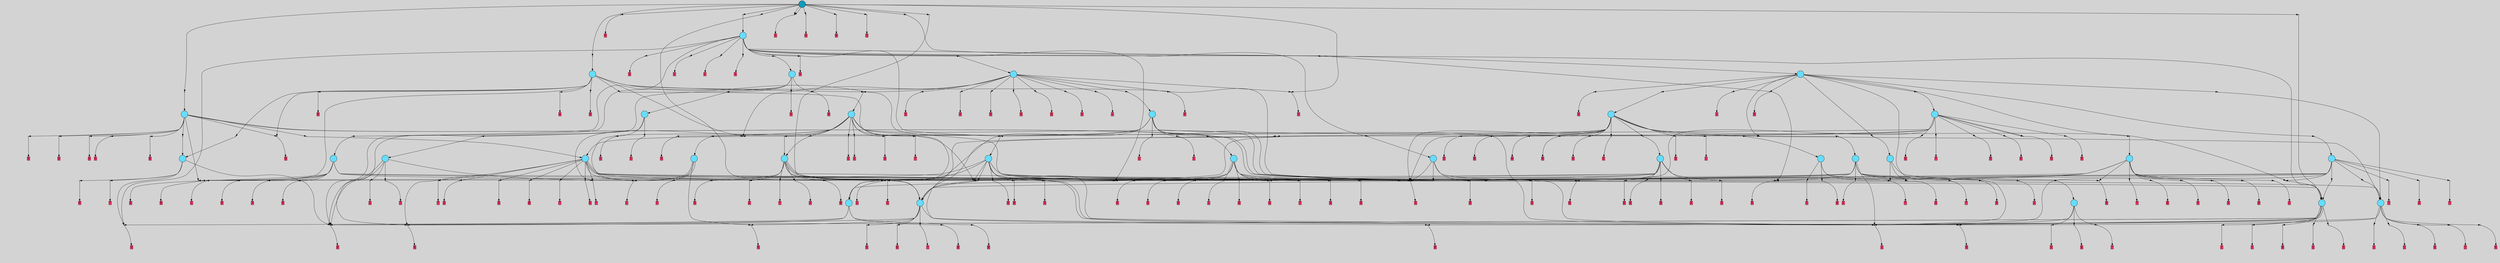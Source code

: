 // File exported with GEGELATI v1.3.1
// On the 2024-07-06 20:14:45
// With the MARL::MarlTPGGraphDotExporter
digraph{
	graph[pad = "0.212, 0.055" bgcolor = lightgray]
	node[shape=circle style = filled label = ""]
		T11 [fillcolor="#66ddff"]
		T151 [fillcolor="#66ddff"]
		T183 [fillcolor="#66ddff"]
		T186 [fillcolor="#66ddff"]
		T210 [fillcolor="#66ddff"]
		T337 [fillcolor="#66ddff"]
		T387 [fillcolor="#66ddff"]
		T389 [fillcolor="#66ddff"]
		T404 [fillcolor="#66ddff"]
		T437 [fillcolor="#66ddff"]
		T648 [fillcolor="#66ddff"]
		T713 [fillcolor="#66ddff"]
		T891 [fillcolor="#66ddff"]
		T976 [fillcolor="#66ddff"]
		T1010 [fillcolor="#66ddff"]
		T1155 [fillcolor="#66ddff"]
		T1251 [fillcolor="#66ddff"]
		T1294 [fillcolor="#66ddff"]
		T1297 [fillcolor="#66ddff"]
		T1399 [fillcolor="#66ddff"]
		T1633 [fillcolor="#66ddff"]
		T1745 [fillcolor="#66ddff"]
		T1897 [fillcolor="#66ddff"]
		T2087 [fillcolor="#66ddff"]
		T2362 [fillcolor="#66ddff"]
		T2612 [fillcolor="#66ddff"]
		T3089 [fillcolor="#66ddff"]
		T3258 [fillcolor="#66ddff"]
		T3512 [fillcolor="#66ddff"]
		T3678 [fillcolor="#66ddff"]
		T3783 [fillcolor="#66ddff"]
		T5012 [fillcolor="#1199bb"]
		P47680 [fillcolor="#cccccc" shape=point] //
		I47680 [shape=box style=invis label="1|4&3|4#1|1&#92;n4|1&2|1#0|7&#92;n"]
		P47680 -> I47680[style=invis]
		A32365 [fillcolor="#ff3366" shape=box margin=0.03 width=0 height=0 label="8"]
		T11 -> P47680 -> A32365
		P47681 [fillcolor="#cccccc" shape=point] //
		I47681 [shape=box style=invis label="1|7&1|1#4|2&#92;n8|3&3|1#4|3&#92;n1|3&0|1#1|7&#92;n5|0&1|2#3|2&#92;n5|3&2|6#1|0&#92;n2|3&4|4#0|2&#92;n3|2&0|4#1|3&#92;n4|0&1|7#1|0&#92;n1|0&3|2#3|0&#92;n0|7&2|3#3|0&#92;n"]
		P47681 -> I47681[style=invis]
		A32366 [fillcolor="#ff3366" shape=box margin=0.03 width=0 height=0 label="0"]
		T11 -> P47681 -> A32366
		P47682 [fillcolor="#cccccc" shape=point] //
		I47682 [shape=box style=invis label="4|0&1|2#1|1&#92;n8|6&1|5#1|0&#92;n"]
		P47682 -> I47682[style=invis]
		A32367 [fillcolor="#ff3366" shape=box margin=0.03 width=0 height=0 label="6"]
		T11 -> P47682 -> A32367
		P47683 [fillcolor="#cccccc" shape=point] //
		I47683 [shape=box style=invis label="5|2&3|6#4|4&#92;n1|4&3|4#1|1&#92;n5|1&2|1#0|7&#92;n"]
		P47683 -> I47683[style=invis]
		A32368 [fillcolor="#ff3366" shape=box margin=0.03 width=0 height=0 label="8"]
		T11 -> P47683 -> A32368
		P47684 [fillcolor="#cccccc" shape=point] //
		I47684 [shape=box style=invis label="3|6&2|2#1|7&#92;n7|0&4|3#2|2&#92;n3|3&0|0#1|2&#92;n4|0&1|0#2|3&#92;n2|3&0|4#3|1&#92;n0|3&3|3#0|7&#92;n8|2&0|2#2|3&#92;n8|7&2|0#3|3&#92;n"]
		P47684 -> I47684[style=invis]
		A32369 [fillcolor="#ff3366" shape=box margin=0.03 width=0 height=0 label="7"]
		T151 -> P47684 -> A32369
		P47685 [fillcolor="#cccccc" shape=point] //
		I47685 [shape=box style=invis label="5|3&0|3#2|7&#92;n"]
		P47685 -> I47685[style=invis]
		A32370 [fillcolor="#ff3366" shape=box margin=0.03 width=0 height=0 label="1"]
		T151 -> P47685 -> A32370
		P47686 [fillcolor="#cccccc" shape=point] //
		I47686 [shape=box style=invis label="4|5&1|0#2|5&#92;n"]
		P47686 -> I47686[style=invis]
		A32371 [fillcolor="#ff3366" shape=box margin=0.03 width=0 height=0 label="3"]
		T151 -> P47686 -> A32371
		P47687 [fillcolor="#cccccc" shape=point] //
		I47687 [shape=box style=invis label="5|3&2|3#2|7&#92;n"]
		P47687 -> I47687[style=invis]
		A32372 [fillcolor="#ff3366" shape=box margin=0.03 width=0 height=0 label="1"]
		T183 -> P47687 -> A32372
		P47688 [fillcolor="#cccccc" shape=point] //
		I47688 [shape=box style=invis label="1|0&4|4#3|7&#92;n0|5&4|5#1|4&#92;n4|0&0|7#1|4&#92;n2|0&0|3#0|6&#92;n3|1&1|7#3|7&#92;n3|0&0|0#2|0&#92;n1|7&1|6#4|5&#92;n3|6&4|1#0|4&#92;n7|1&2|0#3|4&#92;n"]
		P47688 -> I47688[style=invis]
		A32373 [fillcolor="#ff3366" shape=box margin=0.03 width=0 height=0 label="2"]
		T183 -> P47688 -> A32373
		P47689 [fillcolor="#cccccc" shape=point] //
		I47689 [shape=box style=invis label="1|7&2|3#1|4&#92;n0|2&4|4#4|0&#92;n0|2&0|1#3|6&#92;n3|3&2|1#4|7&#92;n0|6&1|0#4|4&#92;n4|0&1|3#2|3&#92;n4|1&0|3#0|7&#92;n1|5&1|7#4|6&#92;n6|4&2|2#4|1&#92;n"]
		P47689 -> I47689[style=invis]
		A32374 [fillcolor="#ff3366" shape=box margin=0.03 width=0 height=0 label="0"]
		T183 -> P47689 -> A32374
		P47690 [fillcolor="#cccccc" shape=point] //
		I47690 [shape=box style=invis label="2|7&2|0#0|3&#92;n6|3&3|7#3|5&#92;n5|7&0|7#2|2&#92;n7|2&4|6#1|3&#92;n1|0&1|2#4|3&#92;n5|2&2|0#2|1&#92;n"]
		P47690 -> I47690[style=invis]
		A32375 [fillcolor="#ff3366" shape=box margin=0.03 width=0 height=0 label="7"]
		T183 -> P47690 -> A32375
		T183 -> P47689
		P47691 [fillcolor="#cccccc" shape=point] //
		I47691 [shape=box style=invis label="3|2&1|3#1|0&#92;n3|0&1|7#1|5&#92;n6|0&3|0#3|6&#92;n8|3&1|2#2|6&#92;n0|6&0|1#1|4&#92;n0|3&0|6#3|3&#92;n2|1&2|3#1|3&#92;n"]
		P47691 -> I47691[style=invis]
		A32376 [fillcolor="#ff3366" shape=box margin=0.03 width=0 height=0 label="6"]
		T186 -> P47691 -> A32376
		T186 -> P47689
		T186 -> P47681
		P47692 [fillcolor="#cccccc" shape=point] //
		I47692 [shape=box style=invis label="2|7&2|0#0|3&#92;n5|7&0|7#2|2&#92;n8|5&1|6#4|0&#92;n6|3&3|7#3|5&#92;n1|0&1|2#4|3&#92;n5|6&2|0#2|1&#92;n"]
		P47692 -> I47692[style=invis]
		A32377 [fillcolor="#ff3366" shape=box margin=0.03 width=0 height=0 label="7"]
		T186 -> P47692 -> A32377
		P47693 [fillcolor="#cccccc" shape=point] //
		I47693 [shape=box style=invis label="0|3&3|0#0|2&#92;n6|4&0|7#4|1&#92;n0|6&2|1#3|3&#92;n0|3&0|1#2|1&#92;n5|2&4|4#2|3&#92;n5|0&1|2#2|7&#92;n0|3&2|3#2|7&#92;n"]
		P47693 -> I47693[style=invis]
		A32378 [fillcolor="#ff3366" shape=box margin=0.03 width=0 height=0 label="1"]
		T210 -> P47693 -> A32378
		T210 -> P47687
		T210 -> P47687
		P47694 [fillcolor="#cccccc" shape=point] //
		I47694 [shape=box style=invis label="3|2&1|3#1|0&#92;n3|0&1|7#1|5&#92;n8|3&1|2#2|6&#92;n2|1&2|3#1|3&#92;n0|3&0|6#3|3&#92;n0|6&3|1#1|4&#92;n"]
		P47694 -> I47694[style=invis]
		A32379 [fillcolor="#ff3366" shape=box margin=0.03 width=0 height=0 label="6"]
		T210 -> P47694 -> A32379
		P47695 [fillcolor="#cccccc" shape=point] //
		I47695 [shape=box style=invis label="3|4&1|3#1|0&#92;n0|6&3|1#1|4&#92;n8|3&1|2#2|6&#92;n2|1&2|3#1|3&#92;n0|3&0|6#3|3&#92;n3|0&1|7#1|5&#92;n"]
		P47695 -> I47695[style=invis]
		T337 -> P47695 -> T183
		P47696 [fillcolor="#cccccc" shape=point] //
		I47696 [shape=box style=invis label="5|3&2|3#3|7&#92;n"]
		P47696 -> I47696[style=invis]
		A32380 [fillcolor="#ff3366" shape=box margin=0.03 width=0 height=0 label="1"]
		T337 -> P47696 -> A32380
		P47697 [fillcolor="#cccccc" shape=point] //
		I47697 [shape=box style=invis label="6|6&0|3#2|2&#92;n5|3&2|3#2|7&#92;n"]
		P47697 -> I47697[style=invis]
		A32381 [fillcolor="#ff3366" shape=box margin=0.03 width=0 height=0 label="1"]
		T337 -> P47697 -> A32381
		P47698 [fillcolor="#cccccc" shape=point] //
		I47698 [shape=box style=invis label="2|0&3|3#3|4&#92;n4|1&2|1#0|7&#92;n1|4&3|4#1|1&#92;n"]
		P47698 -> I47698[style=invis]
		A32382 [fillcolor="#ff3366" shape=box margin=0.03 width=0 height=0 label="8"]
		T387 -> P47698 -> A32382
		P47699 [fillcolor="#cccccc" shape=point] //
		I47699 [shape=box style=invis label="0|3&3|3#0|7&#92;n7|0&4|3#2|2&#92;n3|3&0|4#1|2&#92;n3|6&2|2#1|7&#92;n4|0&1|0#2|3&#92;n8|2&0|2#1|3&#92;n8|7&2|0#3|3&#92;n"]
		P47699 -> I47699[style=invis]
		A32383 [fillcolor="#ff3366" shape=box margin=0.03 width=0 height=0 label="7"]
		T387 -> P47699 -> A32383
		P47700 [fillcolor="#cccccc" shape=point] //
		I47700 [shape=box style=invis label="5|2&4|4#2|3&#92;n6|4&0|7#4|1&#92;n0|3&0|1#2|1&#92;n5|7&1|1#4|0&#92;n5|7&1|2#4|7&#92;n8|0&0|3#1|5&#92;n8|7&4|7#0|2&#92;n0|2&3|0#0|2&#92;n0|3&2|3#2|7&#92;n"]
		P47700 -> I47700[style=invis]
		A32384 [fillcolor="#ff3366" shape=box margin=0.03 width=0 height=0 label="1"]
		T387 -> P47700 -> A32384
		P47701 [fillcolor="#cccccc" shape=point] //
		I47701 [shape=box style=invis label="1|0&2|4#3|7&#92;n0|5&4|5#1|4&#92;n4|0&0|7#1|4&#92;n2|0&0|3#0|6&#92;n1|7&1|6#4|5&#92;n3|0&0|0#2|0&#92;n3|1&1|7#3|7&#92;n3|6&4|1#0|4&#92;n"]
		P47701 -> I47701[style=invis]
		A32385 [fillcolor="#ff3366" shape=box margin=0.03 width=0 height=0 label="3"]
		T387 -> P47701 -> A32385
		P47702 [fillcolor="#cccccc" shape=point] //
		I47702 [shape=box style=invis label="1|0&4|5#1|7&#92;n4|5&1|3#2|6&#92;n"]
		P47702 -> I47702[style=invis]
		A32386 [fillcolor="#ff3366" shape=box margin=0.03 width=0 height=0 label="1"]
		T389 -> P47702 -> A32386
		P47703 [fillcolor="#cccccc" shape=point] //
		I47703 [shape=box style=invis label="1|0&4|4#3|7&#92;n2|0&0|3#0|6&#92;n4|0&0|7#1|4&#92;n0|5&4|5#1|4&#92;n3|1&1|7#3|7&#92;n3|0&0|0#2|0&#92;n1|7&1|6#4|5&#92;n2|0&2|3#1|4&#92;n3|2&4|1#0|4&#92;n7|1&2|0#3|4&#92;n"]
		P47703 -> I47703[style=invis]
		A32387 [fillcolor="#ff3366" shape=box margin=0.03 width=0 height=0 label="1"]
		T389 -> P47703 -> A32387
		T389 -> P47689
		T389 -> P47689
		P47704 [fillcolor="#cccccc" shape=point] //
		I47704 [shape=box style=invis label="1|4&3|1#1|1&#92;n1|2&3|5#1|3&#92;n"]
		P47704 -> I47704[style=invis]
		A32388 [fillcolor="#ff3366" shape=box margin=0.03 width=0 height=0 label="8"]
		T389 -> P47704 -> A32388
		P47705 [fillcolor="#cccccc" shape=point] //
		I47705 [shape=box style=invis label="4|3&2|6#0|3&#92;n0|0&3|1#0|0&#92;n"]
		P47705 -> I47705[style=invis]
		A32389 [fillcolor="#ff3366" shape=box margin=0.03 width=0 height=0 label="6"]
		T389 -> P47705 -> A32389
		T389 -> P47700
		P47706 [fillcolor="#cccccc" shape=point] //
		I47706 [shape=box style=invis label="3|1&1|5#1|6&#92;n5|6&1|2#1|1&#92;n3|7&3|6#4|2&#92;n5|2&2|6#0|5&#92;n6|2&3|4#0|5&#92;n"]
		P47706 -> I47706[style=invis]
		A32390 [fillcolor="#ff3366" shape=box margin=0.03 width=0 height=0 label="2"]
		T389 -> P47706 -> A32390
		P47707 [fillcolor="#cccccc" shape=point] //
		I47707 [shape=box style=invis label="0|7&1|6#2|1&#92;n8|0&3|1#0|7&#92;n0|2&3|2#2|3&#92;n"]
		P47707 -> I47707[style=invis]
		A32391 [fillcolor="#ff3366" shape=box margin=0.03 width=0 height=0 label="3"]
		T389 -> P47707 -> A32391
		P47708 [fillcolor="#cccccc" shape=point] //
		I47708 [shape=box style=invis label="5|7&0|7#2|2&#92;n2|7&2|6#0|3&#92;n5|6&2|0#2|1&#92;n1|0&1|3#4|3&#92;n6|3&3|7#3|5&#92;n"]
		P47708 -> I47708[style=invis]
		A32392 [fillcolor="#ff3366" shape=box margin=0.03 width=0 height=0 label="7"]
		T404 -> P47708 -> A32392
		P47709 [fillcolor="#cccccc" shape=point] //
		I47709 [shape=box style=invis label="1|7&2|3#1|4&#92;n1|5&1|7#4|6&#92;n0|2&0|1#3|6&#92;n3|3&2|1#4|2&#92;n0|6&1|0#4|4&#92;n0|2&4|4#4|0&#92;n4|0&1|5#2|3&#92;n6|4&2|2#4|1&#92;n"]
		P47709 -> I47709[style=invis]
		A32393 [fillcolor="#ff3366" shape=box margin=0.03 width=0 height=0 label="0"]
		T404 -> P47709 -> A32393
		P47710 [fillcolor="#cccccc" shape=point] //
		I47710 [shape=box style=invis label="0|1&1|5#3|6&#92;n3|0&1|7#1|5&#92;n0|6&3|1#1|4&#92;n8|3&1|2#2|6&#92;n2|1&2|4#1|3&#92;n0|3&0|6#3|3&#92;n3|2&1|1#1|0&#92;n"]
		P47710 -> I47710[style=invis]
		A32394 [fillcolor="#ff3366" shape=box margin=0.03 width=0 height=0 label="6"]
		T404 -> P47710 -> A32394
		T404 -> P47689
		T404 -> P47700
		T404 -> P47694
		P47711 [fillcolor="#cccccc" shape=point] //
		I47711 [shape=box style=invis label="5|1&0|1#4|6&#92;n6|6&3|2#2|4&#92;n5|7&1|1#4|0&#92;n8|7&3|7#0|1&#92;n6|3&0|7#4|1&#92;n1|6&4|3#3|3&#92;n7|4&1|4#3|5&#92;n0|2&3|3#0|2&#92;n0|0&1|3#2|7&#92;n5|2&4|5#2|3&#92;n"]
		P47711 -> I47711[style=invis]
		A32395 [fillcolor="#ff3366" shape=box margin=0.03 width=0 height=0 label="1"]
		T437 -> P47711 -> A32395
		T437 -> P47686
		T437 -> P47684
		P47712 [fillcolor="#cccccc" shape=point] //
		I47712 [shape=box style=invis label="0|3&0|6#3|3&#92;n3|0&1|7#1|5&#92;n8|3&1|2#2|6&#92;n2|1&2|3#1|3&#92;n3|5&1|3#1|0&#92;n"]
		P47712 -> I47712[style=invis]
		A32396 [fillcolor="#ff3366" shape=box margin=0.03 width=0 height=0 label="6"]
		T437 -> P47712 -> A32396
		T648 -> P47689
		T648 -> P47682
		P47713 [fillcolor="#cccccc" shape=point] //
		I47713 [shape=box style=invis label="4|7&0|7#3|6&#92;n7|0&3|7#4|0&#92;n"]
		P47713 -> I47713[style=invis]
		A32397 [fillcolor="#ff3366" shape=box margin=0.03 width=0 height=0 label="5"]
		T648 -> P47713 -> A32397
		P47714 [fillcolor="#cccccc" shape=point] //
		I47714 [shape=box style=invis label="1|7&1|1#4|2&#92;n8|3&3|1#4|3&#92;n2|3&4|4#0|2&#92;n5|0&1|2#3|2&#92;n5|3&2|6#1|0&#92;n1|3&0|1#1|7&#92;n3|2&0|4#1|3&#92;n4|0&1|7#1|0&#92;n1|0&3|2#3|0&#92;n0|7&2|7#3|0&#92;n"]
		P47714 -> I47714[style=invis]
		T648 -> P47714 -> T337
		P47715 [fillcolor="#cccccc" shape=point] //
		I47715 [shape=box style=invis label="7|2&0|2#2|5&#92;n3|0&1|7#4|1&#92;n0|3&0|6#3|3&#92;n3|2&1|3#1|0&#92;n2|1&2|3#1|3&#92;n8|3&1|2#2|6&#92;n0|6&3|1#1|4&#92;n"]
		P47715 -> I47715[style=invis]
		A32398 [fillcolor="#ff3366" shape=box margin=0.03 width=0 height=0 label="6"]
		T648 -> P47715 -> A32398
		P47716 [fillcolor="#cccccc" shape=point] //
		I47716 [shape=box style=invis label="6|2&2|2#4|4&#92;n7|0&2|7#0|6&#92;n0|3&4|6#2|0&#92;n"]
		P47716 -> I47716[style=invis]
		A32399 [fillcolor="#ff3366" shape=box margin=0.03 width=0 height=0 label="7"]
		T713 -> P47716 -> A32399
		P47717 [fillcolor="#cccccc" shape=point] //
		I47717 [shape=box style=invis label="6|0&1|2#4|4&#92;n3|7&1|2#4|2&#92;n5|6&2|2#1|6&#92;n7|6&1|1#2|6&#92;n"]
		P47717 -> I47717[style=invis]
		A32400 [fillcolor="#ff3366" shape=box margin=0.03 width=0 height=0 label="3"]
		T713 -> P47717 -> A32400
		P47718 [fillcolor="#cccccc" shape=point] //
		I47718 [shape=box style=invis label="1|2&3|2#1|1&#92;n3|0&3|6#4|3&#92;n3|4&2|1#2|3&#92;n"]
		P47718 -> I47718[style=invis]
		A32401 [fillcolor="#ff3366" shape=box margin=0.03 width=0 height=0 label="3"]
		T713 -> P47718 -> A32401
		P47719 [fillcolor="#cccccc" shape=point] //
		I47719 [shape=box style=invis label="3|1&4|1#3|7&#92;n3|0&1|0#2|2&#92;n"]
		P47719 -> I47719[style=invis]
		A32402 [fillcolor="#ff3366" shape=box margin=0.03 width=0 height=0 label="5"]
		T713 -> P47719 -> A32402
		P47720 [fillcolor="#cccccc" shape=point] //
		I47720 [shape=box style=invis label="5|0&0|1#3|0&#92;n0|0&1|6#2|1&#92;n0|2&3|2#2|3&#92;n5|2&3|5#0|4&#92;n"]
		P47720 -> I47720[style=invis]
		A32403 [fillcolor="#ff3366" shape=box margin=0.03 width=0 height=0 label="3"]
		T713 -> P47720 -> A32403
		P47721 [fillcolor="#cccccc" shape=point] //
		I47721 [shape=box style=invis label="4|1&0|3#0|7&#92;n2|2&4|4#4|0&#92;n3|3&2|1#4|7&#92;n7|4&0|0#3|6&#92;n0|6&1|0#4|7&#92;n1|5&1|7#4|6&#92;n6|0&2|2#4|1&#92;n"]
		P47721 -> I47721[style=invis]
		A32404 [fillcolor="#ff3366" shape=box margin=0.03 width=0 height=0 label="0"]
		T713 -> P47721 -> A32404
		P47722 [fillcolor="#cccccc" shape=point] //
		I47722 [shape=box style=invis label="5|2&4|4#2|3&#92;n6|4&0|7#4|1&#92;n0|3&0|1#2|1&#92;n5|7&1|1#4|0&#92;n5|7&1|2#2|7&#92;n0|4&2|3#3|3&#92;n0|3&2|3#2|7&#92;n8|7&4|7#0|2&#92;n0|2&3|0#0|2&#92;n"]
		P47722 -> I47722[style=invis]
		A32405 [fillcolor="#ff3366" shape=box margin=0.03 width=0 height=0 label="1"]
		T713 -> P47722 -> A32405
		P47723 [fillcolor="#cccccc" shape=point] //
		I47723 [shape=box style=invis label="0|7&1|6#2|1&#92;n0|2&3|2#2|3&#92;n"]
		P47723 -> I47723[style=invis]
		A32406 [fillcolor="#ff3366" shape=box margin=0.03 width=0 height=0 label="3"]
		T713 -> P47723 -> A32406
		P47724 [fillcolor="#cccccc" shape=point] //
		I47724 [shape=box style=invis label="1|7&2|3#1|4&#92;n0|2&4|4#4|0&#92;n6|4&2|2#4|1&#92;n3|3&2|1#4|7&#92;n5|6&1|0#4|4&#92;n3|2&0|1#1|5&#92;n4|1&0|3#0|7&#92;n1|5&1|7#4|6&#92;n0|2&0|1#3|6&#92;n"]
		P47724 -> I47724[style=invis]
		A32407 [fillcolor="#ff3366" shape=box margin=0.03 width=0 height=0 label="0"]
		T713 -> P47724 -> A32407
		P47725 [fillcolor="#cccccc" shape=point] //
		I47725 [shape=box style=invis label="6|4&0|7#4|1&#92;n0|4&2|3#3|3&#92;n0|2&3|0#0|2&#92;n0|0&2|3#2|7&#92;n5|2&4|4#2|3&#92;n5|7&1|2#1|7&#92;n0|3&0|1#2|1&#92;n"]
		P47725 -> I47725[style=invis]
		A32408 [fillcolor="#ff3366" shape=box margin=0.03 width=0 height=0 label="1"]
		T891 -> P47725 -> A32408
		P47726 [fillcolor="#cccccc" shape=point] //
		I47726 [shape=box style=invis label="5|3&2|3#2|7&#92;n5|0&3|7#1|1&#92;n"]
		P47726 -> I47726[style=invis]
		A32409 [fillcolor="#ff3366" shape=box margin=0.03 width=0 height=0 label="1"]
		T891 -> P47726 -> A32409
		P47727 [fillcolor="#cccccc" shape=point] //
		I47727 [shape=box style=invis label="1|7&2|3#1|4&#92;n0|2&4|4#4|0&#92;n0|7&0|1#3|6&#92;n3|3&2|1#4|7&#92;n8|4&0|2#1|1&#92;n4|0&1|3#2|3&#92;n4|1&0|3#0|7&#92;n1|5&1|7#4|6&#92;n0|6&1|0#4|4&#92;n"]
		P47727 -> I47727[style=invis]
		A32410 [fillcolor="#ff3366" shape=box margin=0.03 width=0 height=0 label="0"]
		T891 -> P47727 -> A32410
		P47728 [fillcolor="#cccccc" shape=point] //
		I47728 [shape=box style=invis label="1|7&2|3#1|4&#92;n0|2&4|4#4|0&#92;n5|3&2|2#0|3&#92;n3|3&2|1#4|7&#92;n0|2&0|1#3|6&#92;n0|6&1|0#4|4&#92;n4|0&1|3#2|3&#92;n4|1&0|3#0|7&#92;n1|5&1|7#4|6&#92;n6|4&2|2#4|1&#92;n"]
		P47728 -> I47728[style=invis]
		A32411 [fillcolor="#ff3366" shape=box margin=0.03 width=0 height=0 label="0"]
		T891 -> P47728 -> A32411
		P47729 [fillcolor="#cccccc" shape=point] //
		I47729 [shape=box style=invis label="0|3&0|6#3|3&#92;n1|2&1|5#4|4&#92;n1|7&2|2#0|0&#92;n8|3&1|2#2|6&#92;n0|7&1|0#3|7&#92;n3|0&4|7#1|7&#92;n3|5&1|3#1|0&#92;n0|6&3|1#1|4&#92;n2|1&2|3#1|3&#92;n2|7&1|5#3|1&#92;n"]
		P47729 -> I47729[style=invis]
		A32412 [fillcolor="#ff3366" shape=box margin=0.03 width=0 height=0 label="7"]
		T891 -> P47729 -> A32412
		P47730 [fillcolor="#cccccc" shape=point] //
		I47730 [shape=box style=invis label="8|5&2|6#3|7&#92;n1|2&1|3#1|0&#92;n3|6&1|4#1|1&#92;n0|6&0|1#1|4&#92;n1|0&2|2#2|4&#92;n0|3&0|6#2|3&#92;n2|1&2|3#1|0&#92;n8|3&1|2#2|6&#92;n"]
		P47730 -> I47730[style=invis]
		A32413 [fillcolor="#ff3366" shape=box margin=0.03 width=0 height=0 label="6"]
		T891 -> P47730 -> A32413
		T891 -> P47700
		P47731 [fillcolor="#cccccc" shape=point] //
		I47731 [shape=box style=invis label="2|0&1|2#1|1&#92;n"]
		P47731 -> I47731[style=invis]
		A32414 [fillcolor="#ff3366" shape=box margin=0.03 width=0 height=0 label="5"]
		T976 -> P47731 -> A32414
		P47732 [fillcolor="#cccccc" shape=point] //
		I47732 [shape=box style=invis label="8|0&2|2#3|2&#92;n4|5&1|0#2|6&#92;n"]
		P47732 -> I47732[style=invis]
		A32415 [fillcolor="#ff3366" shape=box margin=0.03 width=0 height=0 label="3"]
		T976 -> P47732 -> A32415
		P47733 [fillcolor="#cccccc" shape=point] //
		I47733 [shape=box style=invis label="1|7&1|1#4|2&#92;n1|3&0|1#1|7&#92;n5|0&1|2#3|2&#92;n5|3&2|6#1|0&#92;n2|5&4|4#0|2&#92;n3|2&0|4#1|3&#92;n4|0&1|7#1|0&#92;n0|7&2|3#3|0&#92;n1|0&3|2#3|0&#92;n"]
		P47733 -> I47733[style=invis]
		A32416 [fillcolor="#ff3366" shape=box margin=0.03 width=0 height=0 label="0"]
		T976 -> P47733 -> A32416
		P47734 [fillcolor="#cccccc" shape=point] //
		I47734 [shape=box style=invis label="4|0&1|2#3|1&#92;n"]
		P47734 -> I47734[style=invis]
		A32417 [fillcolor="#ff3366" shape=box margin=0.03 width=0 height=0 label="6"]
		T976 -> P47734 -> A32417
		P47735 [fillcolor="#cccccc" shape=point] //
		I47735 [shape=box style=invis label="5|2&4|4#2|3&#92;n6|4&0|7#4|1&#92;n5|4&1|1#4|0&#92;n0|3&0|1#2|1&#92;n5|7&1|2#4|7&#92;n8|0&0|3#1|5&#92;n8|7&4|7#0|2&#92;n0|2&3|0#0|2&#92;n0|3&2|3#2|7&#92;n"]
		P47735 -> I47735[style=invis]
		A32418 [fillcolor="#ff3366" shape=box margin=0.03 width=0 height=0 label="1"]
		T976 -> P47735 -> A32418
		P47736 [fillcolor="#cccccc" shape=point] //
		I47736 [shape=box style=invis label="4|0&1|3#2|3&#92;n0|2&4|4#4|0&#92;n3|3&2|1#4|7&#92;n0|2&0|1#3|6&#92;n1|7&0|3#1|4&#92;n4|1&0|3#0|7&#92;n8|5&1|7#4|6&#92;n6|4&2|2#4|1&#92;n"]
		P47736 -> I47736[style=invis]
		A32419 [fillcolor="#ff3366" shape=box margin=0.03 width=0 height=0 label="0"]
		T976 -> P47736 -> A32419
		P47737 [fillcolor="#cccccc" shape=point] //
		I47737 [shape=box style=invis label="5|0&3|1#0|0&#92;n6|7&3|6#0|2&#92;n6|2&3|2#2|0&#92;n6|3&3|5#0|0&#92;n0|6&2|6#2|3&#92;n"]
		P47737 -> I47737[style=invis]
		A32420 [fillcolor="#ff3366" shape=box margin=0.03 width=0 height=0 label="3"]
		T976 -> P47737 -> A32420
		P47738 [fillcolor="#cccccc" shape=point] //
		I47738 [shape=box style=invis label="1|1&2|3#3|7&#92;n4|0&2|4#1|3&#92;n8|4&3|1#3|0&#92;n"]
		P47738 -> I47738[style=invis]
		T976 -> P47738 -> T11
		P47739 [fillcolor="#cccccc" shape=point] //
		I47739 [shape=box style=invis label="1|7&3|4#3|3&#92;n6|0&4|4#4|1&#92;n"]
		P47739 -> I47739[style=invis]
		A32421 [fillcolor="#ff3366" shape=box margin=0.03 width=0 height=0 label="2"]
		T1010 -> P47739 -> A32421
		P47740 [fillcolor="#cccccc" shape=point] //
		I47740 [shape=box style=invis label="8|0&2|2#3|2&#92;n0|2&3|4#4|3&#92;n"]
		P47740 -> I47740[style=invis]
		T1010 -> P47740 -> T389
		P47741 [fillcolor="#cccccc" shape=point] //
		I47741 [shape=box style=invis label="6|3&3|7#3|5&#92;n5|7&0|7#2|2&#92;n8|5&1|6#4|0&#92;n2|7&2|0#0|3&#92;n1|0&1|2#4|3&#92;n5|6&2|0#2|1&#92;n1|7&2|6#2|6&#92;n"]
		P47741 -> I47741[style=invis]
		A32422 [fillcolor="#ff3366" shape=box margin=0.03 width=0 height=0 label="7"]
		T1010 -> P47741 -> A32422
		P47742 [fillcolor="#cccccc" shape=point] //
		I47742 [shape=box style=invis label="6|7&0|1#4|5&#92;n6|0&4|0#1|4&#92;n"]
		P47742 -> I47742[style=invis]
		A32423 [fillcolor="#ff3366" shape=box margin=0.03 width=0 height=0 label="3"]
		T1010 -> P47742 -> A32423
		P47743 [fillcolor="#cccccc" shape=point] //
		I47743 [shape=box style=invis label="3|7&3|2#0|5&#92;n3|6&0|2#3|5&#92;n5|7&2|7#3|7&#92;n8|3&0|1#2|4&#92;n6|0&2|7#1|6&#92;n"]
		P47743 -> I47743[style=invis]
		A32424 [fillcolor="#ff3366" shape=box margin=0.03 width=0 height=0 label="6"]
		T1010 -> P47743 -> A32424
		P47744 [fillcolor="#cccccc" shape=point] //
		I47744 [shape=box style=invis label="5|2&4|4#2|3&#92;n6|4&0|7#4|1&#92;n0|3&0|1#2|1&#92;n8|0&0|3#1|5&#92;n5|7&1|2#4|7&#92;n2|5&1|4#1|3&#92;n5|7&1|1#4|0&#92;n8|7&4|7#2|2&#92;n0|2&3|0#0|2&#92;n0|3&2|3#2|7&#92;n"]
		P47744 -> I47744[style=invis]
		A32425 [fillcolor="#ff3366" shape=box margin=0.03 width=0 height=0 label="1"]
		T1010 -> P47744 -> A32425
		P47745 [fillcolor="#cccccc" shape=point] //
		I47745 [shape=box style=invis label="7|5&3|6#4|2&#92;n3|1&3|2#0|6&#92;n1|4&1|4#0|5&#92;n0|4&2|1#0|7&#92;n4|3&2|7#0|6&#92;n4|0&2|4#3|4&#92;n0|7&4|0#4|2&#92;n"]
		P47745 -> I47745[style=invis]
		A32426 [fillcolor="#ff3366" shape=box margin=0.03 width=0 height=0 label="3"]
		T1010 -> P47745 -> A32426
		T1010 -> P47700
		T1010 -> P47700
		P47746 [fillcolor="#cccccc" shape=point] //
		I47746 [shape=box style=invis label="4|0&4|3#3|0&#92;n4|1&1|2#1|4&#92;n"]
		P47746 -> I47746[style=invis]
		T1155 -> P47746 -> T404
		T1155 -> P47732
		T1155 -> P47738
		T1155 -> P47687
		P47747 [fillcolor="#cccccc" shape=point] //
		I47747 [shape=box style=invis label="1|7&1|1#4|2&#92;n8|3&3|1#4|3&#92;n1|3&3|2#3|0&#92;n5|3&2|6#1|0&#92;n5|0&1|2#3|2&#92;n2|3&4|4#0|2&#92;n3|2&0|4#1|3&#92;n4|0&1|7#2|0&#92;n1|3&0|1#1|7&#92;n0|7&2|3#3|0&#92;n"]
		P47747 -> I47747[style=invis]
		A32427 [fillcolor="#ff3366" shape=box margin=0.03 width=0 height=0 label="0"]
		T1155 -> P47747 -> A32427
		P47748 [fillcolor="#cccccc" shape=point] //
		I47748 [shape=box style=invis label="6|1&1|7#0|4&#92;n2|0&2|2#4|6&#92;n"]
		P47748 -> I47748[style=invis]
		A32428 [fillcolor="#ff3366" shape=box margin=0.03 width=0 height=0 label="4"]
		T1155 -> P47748 -> A32428
		P47749 [fillcolor="#cccccc" shape=point] //
		I47749 [shape=box style=invis label="8|2&1|3#1|0&#92;n8|3&1|2#2|6&#92;n6|7&1|2#1|1&#92;n3|0&1|7#1|5&#92;n0|3&0|7#3|3&#92;n0|6&3|1#1|1&#92;n"]
		P47749 -> I47749[style=invis]
		A32429 [fillcolor="#ff3366" shape=box margin=0.03 width=0 height=0 label="6"]
		T1155 -> P47749 -> A32429
		P47750 [fillcolor="#cccccc" shape=point] //
		I47750 [shape=box style=invis label="4|3&1|0#2|6&#92;n1|0&3|3#3|7&#92;n"]
		P47750 -> I47750[style=invis]
		A32430 [fillcolor="#ff3366" shape=box margin=0.03 width=0 height=0 label="3"]
		T1155 -> P47750 -> A32430
		P47751 [fillcolor="#cccccc" shape=point] //
		I47751 [shape=box style=invis label="2|7&2|2#0|4&#92;n7|0&2|4#2|1&#92;n"]
		P47751 -> I47751[style=invis]
		A32431 [fillcolor="#ff3366" shape=box margin=0.03 width=0 height=0 label="3"]
		T1155 -> P47751 -> A32431
		P47752 [fillcolor="#cccccc" shape=point] //
		I47752 [shape=box style=invis label="0|2&4|0#0|6&#92;n8|0&0|5#1|4&#92;n3|3&3|3#4|5&#92;n3|3&3|6#0|4&#92;n"]
		P47752 -> I47752[style=invis]
		T1251 -> P47752 -> T404
		T1251 -> P47732
		P47753 [fillcolor="#cccccc" shape=point] //
		I47753 [shape=box style=invis label="5|2&4|2#3|3&#92;n1|0&1|1#0|4&#92;n"]
		P47753 -> I47753[style=invis]
		A32432 [fillcolor="#ff3366" shape=box margin=0.03 width=0 height=0 label="5"]
		T1251 -> P47753 -> A32432
		P47754 [fillcolor="#cccccc" shape=point] //
		I47754 [shape=box style=invis label="1|4&2|6#1|4&#92;n6|0&2|6#0|4&#92;n"]
		P47754 -> I47754[style=invis]
		A32433 [fillcolor="#ff3366" shape=box margin=0.03 width=0 height=0 label="3"]
		T1251 -> P47754 -> A32433
		T1294 -> P47731
		T1294 -> P47732
		T1294 -> P47700
		P47755 [fillcolor="#cccccc" shape=point] //
		I47755 [shape=box style=invis label="5|7&3|4#4|6&#92;n7|7&2|7#2|6&#92;n0|0&1|4#4|4&#92;n2|2&0|1#4|0&#92;n"]
		P47755 -> I47755[style=invis]
		A32434 [fillcolor="#ff3366" shape=box margin=0.03 width=0 height=0 label="7"]
		T1294 -> P47755 -> A32434
		P47756 [fillcolor="#cccccc" shape=point] //
		I47756 [shape=box style=invis label="7|0&2|6#0|5&#92;n7|4&2|0#4|2&#92;n"]
		P47756 -> I47756[style=invis]
		A32435 [fillcolor="#ff3366" shape=box margin=0.03 width=0 height=0 label="8"]
		T1294 -> P47756 -> A32435
		P47757 [fillcolor="#cccccc" shape=point] //
		I47757 [shape=box style=invis label="7|7&0|7#2|7&#92;n2|3&2|5#2|2&#92;n5|1&4|1#0|4&#92;n6|1&1|6#2|6&#92;n0|4&2|7#1|6&#92;n5|5&0|7#4|6&#92;n2|0&4|3#2|1&#92;n"]
		P47757 -> I47757[style=invis]
		A32436 [fillcolor="#ff3366" shape=box margin=0.03 width=0 height=0 label="5"]
		T1294 -> P47757 -> A32436
		P47758 [fillcolor="#cccccc" shape=point] //
		I47758 [shape=box style=invis label="1|7&1|1#4|2&#92;n6|6&2|7#1|2&#92;n1|0&3|2#3|0&#92;n4|0&1|7#2|0&#92;n2|3&4|4#0|2&#92;n3|1&2|6#0|2&#92;n5|0&1|2#3|2&#92;n5|1&2|6#1|0&#92;n1|3&0|1#0|0&#92;n0|7&2|3#3|0&#92;n"]
		P47758 -> I47758[style=invis]
		A32437 [fillcolor="#ff3366" shape=box margin=0.03 width=0 height=0 label="0"]
		T1294 -> P47758 -> A32437
		T1294 -> P47744
		P47759 [fillcolor="#cccccc" shape=point] //
		I47759 [shape=box style=invis label="6|1&2|0#0|3&#92;n3|1&2|1#1|2&#92;n3|0&1|3#1|5&#92;n"]
		P47759 -> I47759[style=invis]
		A32438 [fillcolor="#ff3366" shape=box margin=0.03 width=0 height=0 label="2"]
		T1294 -> P47759 -> A32438
		P47760 [fillcolor="#cccccc" shape=point] //
		I47760 [shape=box style=invis label="1|0&4|2#3|5&#92;n"]
		P47760 -> I47760[style=invis]
		T1294 -> P47760 -> T387
		P47761 [fillcolor="#cccccc" shape=point] //
		I47761 [shape=box style=invis label="6|0&3|7#4|4&#92;n"]
		P47761 -> I47761[style=invis]
		A32439 [fillcolor="#ff3366" shape=box margin=0.03 width=0 height=0 label="2"]
		T1297 -> P47761 -> A32439
		T1297 -> P47740
		P47762 [fillcolor="#cccccc" shape=point] //
		I47762 [shape=box style=invis label="2|7&2|0#0|3&#92;n0|0&0|3#4|0&#92;n1|0&1|2#4|3&#92;n8|5&1|6#4|0&#92;n6|3&3|7#3|5&#92;n5|7&0|7#2|2&#92;n5|6&2|0#2|1&#92;n"]
		P47762 -> I47762[style=invis]
		A32440 [fillcolor="#ff3366" shape=box margin=0.03 width=0 height=0 label="7"]
		T1297 -> P47762 -> A32440
		P47763 [fillcolor="#cccccc" shape=point] //
		I47763 [shape=box style=invis label="0|3&4|1#3|6&#92;n0|0&1|6#3|1&#92;n4|5&1|0#1|5&#92;n6|6&4|5#3|0&#92;n"]
		P47763 -> I47763[style=invis]
		A32441 [fillcolor="#ff3366" shape=box margin=0.03 width=0 height=0 label="3"]
		T1297 -> P47763 -> A32441
		T1297 -> P47682
		T1297 -> P47744
		P47764 [fillcolor="#cccccc" shape=point] //
		I47764 [shape=box style=invis label="3|2&1|3#1|3&#92;n8|2&1|2#0|6&#92;n3|0&1|7#1|5&#92;n6|6&4|3#2|0&#92;n2|0&2|3#1|3&#92;n0|6&3|1#1|4&#92;n5|2&2|0#0|4&#92;n6|5&4|4#3|5&#92;n2|7&4|0#2|5&#92;n"]
		P47764 -> I47764[style=invis]
		T1297 -> P47764 -> T891
		T1297 -> P47723
		P47765 [fillcolor="#cccccc" shape=point] //
		I47765 [shape=box style=invis label="8|1&2|2#3|1&#92;n8|6&3|1#0|4&#92;n2|1&1|7#2|2&#92;n0|0&1|6#3|7&#92;n3|4&0|4#4|6&#92;n2|2&2|4#4|1&#92;n3|3&0|6#3|3&#92;n"]
		P47765 -> I47765[style=invis]
		A32442 [fillcolor="#ff3366" shape=box margin=0.03 width=0 height=0 label="6"]
		T1297 -> P47765 -> A32442
		P47766 [fillcolor="#cccccc" shape=point] //
		I47766 [shape=box style=invis label="8|1&3|3#4|4&#92;n8|3&3|1#4|7&#92;n5|3&2|6#1|0&#92;n3|0&2|4#3|5&#92;n2|3&4|4#0|2&#92;n3|4&4|1#3|1&#92;n5|6&1|1#4|2&#92;n0|5&2|6#0|0&#92;n7|5&3|2#0|1&#92;n4|1&1|7#1|0&#92;n"]
		P47766 -> I47766[style=invis]
		A32443 [fillcolor="#ff3366" shape=box margin=0.03 width=0 height=0 label="7"]
		T1297 -> P47766 -> A32443
		P47767 [fillcolor="#cccccc" shape=point] //
		I47767 [shape=box style=invis label="5|1&1|4#2|2&#92;n4|0&1|3#0|6&#92;n"]
		P47767 -> I47767[style=invis]
		A32444 [fillcolor="#ff3366" shape=box margin=0.03 width=0 height=0 label="5"]
		T1297 -> P47767 -> A32444
		P47768 [fillcolor="#cccccc" shape=point] //
		I47768 [shape=box style=invis label="4|0&1|0#2|3&#92;n2|6&0|4#3|1&#92;n7|0&4|3#2|2&#92;n3|6&4|4#0|3&#92;n3|1&2|2#1|7&#92;n8|7&2|0#3|3&#92;n8|2&0|2#2|3&#92;n0|3&3|3#0|7&#92;n"]
		P47768 -> I47768[style=invis]
		A32445 [fillcolor="#ff3366" shape=box margin=0.03 width=0 height=0 label="7"]
		T1297 -> P47768 -> A32445
		T1297 -> P47687
		T1297 -> P47732
		T1297 -> P47732
		T1399 -> P47746
		T1399 -> P47732
		P47769 [fillcolor="#cccccc" shape=point] //
		I47769 [shape=box style=invis label="1|7&3|2#3|0&#92;n5|3&3|3#4|3&#92;n3|2&4|4#1|2&#92;n2|3&4|4#0|2&#92;n6|4&4|1#3|1&#92;n5|0&1|2#3|2&#92;n1|7&0|0#3|2&#92;n5|7&1|6#4|2&#92;n"]
		P47769 -> I47769[style=invis]
		A32446 [fillcolor="#ff3366" shape=box margin=0.03 width=0 height=0 label="0"]
		T1399 -> P47769 -> A32446
		P47770 [fillcolor="#cccccc" shape=point] //
		I47770 [shape=box style=invis label="1|7&1|1#4|2&#92;n8|3&3|5#4|3&#92;n1|3&3|2#3|0&#92;n5|3&2|6#1|0&#92;n5|0&1|2#3|2&#92;n3|2&0|4#1|3&#92;n0|7&2|3#3|0&#92;n1|3&0|1#1|7&#92;n4|0&1|7#2|0&#92;n"]
		P47770 -> I47770[style=invis]
		A32447 [fillcolor="#ff3366" shape=box margin=0.03 width=0 height=0 label="0"]
		T1399 -> P47770 -> A32447
		T1399 -> P47700
		P47771 [fillcolor="#cccccc" shape=point] //
		I47771 [shape=box style=invis label="4|1&1|2#1|4&#92;n4|0&1|3#3|0&#92;n6|7&0|7#2|6&#92;n0|2&1|7#0|0&#92;n"]
		P47771 -> I47771[style=invis]
		T1399 -> P47771 -> T404
		T1399 -> P47728
		P47772 [fillcolor="#cccccc" shape=point] //
		I47772 [shape=box style=invis label="2|3&3|2#4|2&#92;n0|6&2|4#2|0&#92;n1|0&1|5#0|7&#92;n"]
		P47772 -> I47772[style=invis]
		A32448 [fillcolor="#ff3366" shape=box margin=0.03 width=0 height=0 label="8"]
		T1399 -> P47772 -> A32448
		P47773 [fillcolor="#cccccc" shape=point] //
		I47773 [shape=box style=invis label="0|3&4|1#3|6&#92;n0|0&1|6#3|0&#92;n6|6&4|5#3|0&#92;n4|5&1|0#1|5&#92;n"]
		P47773 -> I47773[style=invis]
		A32449 [fillcolor="#ff3366" shape=box margin=0.03 width=0 height=0 label="3"]
		T1399 -> P47773 -> A32449
		P47774 [fillcolor="#cccccc" shape=point] //
		I47774 [shape=box style=invis label="5|2&0|7#4|2&#92;n6|0&4|4#3|7&#92;n1|7&1|5#4|5&#92;n0|5&4|5#1|4&#92;n4|0&0|7#1|4&#92;n3|1&1|7#3|7&#92;n2|2&0|3#0|6&#92;n3|0&0|0#2|0&#92;n3|6&1|1#0|4&#92;n"]
		P47774 -> I47774[style=invis]
		A32450 [fillcolor="#ff3366" shape=box margin=0.03 width=0 height=0 label="2"]
		T1399 -> P47774 -> A32450
		T1399 -> P47757
		T1633 -> P47731
		T1633 -> P47732
		P47775 [fillcolor="#cccccc" shape=point] //
		I47775 [shape=box style=invis label="0|0&1|4#4|4&#92;n7|7&2|7#2|6&#92;n4|2&0|1#4|0&#92;n"]
		P47775 -> I47775[style=invis]
		A32451 [fillcolor="#ff3366" shape=box margin=0.03 width=0 height=0 label="7"]
		T1633 -> P47775 -> A32451
		P47776 [fillcolor="#cccccc" shape=point] //
		I47776 [shape=box style=invis label="7|5&2|0#4|2&#92;n7|0&2|6#0|5&#92;n"]
		P47776 -> I47776[style=invis]
		A32452 [fillcolor="#ff3366" shape=box margin=0.03 width=0 height=0 label="8"]
		T1633 -> P47776 -> A32452
		P47777 [fillcolor="#cccccc" shape=point] //
		I47777 [shape=box style=invis label="7|7&0|7#2|7&#92;n6|1&1|6#2|6&#92;n5|6&4|1#0|4&#92;n2|3&2|5#2|2&#92;n0|4&2|7#1|6&#92;n5|5&0|7#4|6&#92;n2|0&4|3#2|1&#92;n"]
		P47777 -> I47777[style=invis]
		A32453 [fillcolor="#ff3366" shape=box margin=0.03 width=0 height=0 label="5"]
		T1633 -> P47777 -> A32453
		P47778 [fillcolor="#cccccc" shape=point] //
		I47778 [shape=box style=invis label="4|7&0|7#3|6&#92;n"]
		P47778 -> I47778[style=invis]
		A32454 [fillcolor="#ff3366" shape=box margin=0.03 width=0 height=0 label="5"]
		T1633 -> P47778 -> A32454
		P47779 [fillcolor="#cccccc" shape=point] //
		I47779 [shape=box style=invis label="0|6&1|0#4|4&#92;n0|2&4|4#4|0&#92;n0|2&0|1#3|6&#92;n1|7&2|3#1|4&#92;n4|0&1|3#2|3&#92;n4|1&0|3#0|7&#92;n1|7&1|7#4|6&#92;n6|4&2|2#4|1&#92;n4|0&0|3#4|1&#92;n"]
		P47779 -> I47779[style=invis]
		A32455 [fillcolor="#ff3366" shape=box margin=0.03 width=0 height=0 label="0"]
		T1633 -> P47779 -> A32455
		P47780 [fillcolor="#cccccc" shape=point] //
		I47780 [shape=box style=invis label="5|2&4|4#2|4&#92;n0|3&2|1#2|7&#92;n5|7&1|2#4|7&#92;n5|7&1|1#4|0&#92;n0|3&0|1#2|1&#92;n8|0&0|3#1|5&#92;n8|7&4|7#0|2&#92;n0|2&3|0#0|2&#92;n6|4&0|7#4|1&#92;n"]
		P47780 -> I47780[style=invis]
		A32456 [fillcolor="#ff3366" shape=box margin=0.03 width=0 height=0 label="1"]
		T1633 -> P47780 -> A32456
		T1633 -> P47756
		T1633 -> P47738
		P47781 [fillcolor="#cccccc" shape=point] //
		I47781 [shape=box style=invis label="3|0&2|2#1|2&#92;n"]
		P47781 -> I47781[style=invis]
		A32457 [fillcolor="#ff3366" shape=box margin=0.03 width=0 height=0 label="3"]
		T1745 -> P47781 -> A32457
		P47782 [fillcolor="#cccccc" shape=point] //
		I47782 [shape=box style=invis label="4|1&1|2#3|4&#92;n6|7&3|3#0|7&#92;n8|0&0|6#4|5&#92;n"]
		P47782 -> I47782[style=invis]
		A32458 [fillcolor="#ff3366" shape=box margin=0.03 width=0 height=0 label="7"]
		T1745 -> P47782 -> A32458
		P47783 [fillcolor="#cccccc" shape=point] //
		I47783 [shape=box style=invis label="7|7&0|7#2|7&#92;n0|4&2|7#1|6&#92;n6|1&1|6#2|6&#92;n5|1&4|1#0|4&#92;n5|7&0|7#4|6&#92;n2|0&4|3#2|1&#92;n"]
		P47783 -> I47783[style=invis]
		A32459 [fillcolor="#ff3366" shape=box margin=0.03 width=0 height=0 label="5"]
		T1745 -> P47783 -> A32459
		T1745 -> P47700
		P47784 [fillcolor="#cccccc" shape=point] //
		I47784 [shape=box style=invis label="2|5&1|2#1|5&#92;n6|6&3|6#0|6&#92;n1|0&0|5#1|0&#92;n2|4&0|4#4|5&#92;n"]
		P47784 -> I47784[style=invis]
		T1745 -> P47784 -> T1010
		T1745 -> P47762
		T1745 -> P47732
		P47785 [fillcolor="#cccccc" shape=point] //
		I47785 [shape=box style=invis label="1|0&1|3#2|3&#92;n3|3&0|0#4|7&#92;n4|1&1|7#0|7&#92;n2|6&1|3#0|6&#92;n"]
		P47785 -> I47785[style=invis]
		T1745 -> P47785 -> T210
		P47786 [fillcolor="#cccccc" shape=point] //
		I47786 [shape=box style=invis label="6|3&0|7#4|1&#92;n5|7&1|1#4|0&#92;n8|7&3|7#0|1&#92;n6|6&3|2#2|4&#92;n1|6&4|3#3|3&#92;n7|4&2|4#3|5&#92;n0|2&3|3#0|2&#92;n0|0&1|3#2|7&#92;n5|2&4|5#2|3&#92;n"]
		P47786 -> I47786[style=invis]
		A32460 [fillcolor="#ff3366" shape=box margin=0.03 width=0 height=0 label="1"]
		T1745 -> P47786 -> A32460
		T1745 -> P47746
		P47787 [fillcolor="#cccccc" shape=point] //
		I47787 [shape=box style=invis label="7|0&0|0#4|3&#92;n5|5&1|2#3|0&#92;n"]
		P47787 -> I47787[style=invis]
		A32461 [fillcolor="#ff3366" shape=box margin=0.03 width=0 height=0 label="1"]
		T1745 -> P47787 -> A32461
		P47788 [fillcolor="#cccccc" shape=point] //
		I47788 [shape=box style=invis label="1|0&0|5#1|0&#92;n6|6&3|5#0|6&#92;n2|5&1|2#1|5&#92;n2|4&0|4#4|5&#92;n"]
		P47788 -> I47788[style=invis]
		T1745 -> P47788 -> T1010
		P47789 [fillcolor="#cccccc" shape=point] //
		I47789 [shape=box style=invis label="2|6&4|0#3|7&#92;n3|0&4|7#4|4&#92;n0|0&3|2#0|2&#92;n"]
		P47789 -> I47789[style=invis]
		T1897 -> P47789 -> T389
		T1897 -> P47744
		P47790 [fillcolor="#cccccc" shape=point] //
		I47790 [shape=box style=invis label="6|7&3|6#2|0&#92;n2|0&2|3#1|2&#92;n7|7&3|6#1|5&#92;n5|2&2|0#0|4&#92;n7|5&1|0#0|4&#92;n6|2&0|4#3|5&#92;n3|5&2|6#0|1&#92;n7|5&2|0#2|3&#92;n8|2&1|2#0|4&#92;n6|7&4|3#2|2&#92;n"]
		P47790 -> I47790[style=invis]
		T1897 -> P47790 -> T891
		T1897 -> P47723
		P47791 [fillcolor="#cccccc" shape=point] //
		I47791 [shape=box style=invis label="2|3&4|7#3|0&#92;n7|1&0|4#0|6&#92;n3|5&3|4#4|7&#92;n2|1&2|3#1|3&#92;n0|6&3|1#1|4&#92;n3|4&1|3#1|0&#92;n3|0&1|6#1|2&#92;n"]
		P47791 -> I47791[style=invis]
		A32462 [fillcolor="#ff3366" shape=box margin=0.03 width=0 height=0 label="2"]
		T1897 -> P47791 -> A32462
		T1897 -> P47732
		P47792 [fillcolor="#cccccc" shape=point] //
		I47792 [shape=box style=invis label="2|7&2|0#0|3&#92;n5|6&2|0#2|1&#92;n1|0&1|2#4|3&#92;n8|5&1|6#4|0&#92;n6|3&3|7#3|5&#92;n5|1&0|7#2|2&#92;n0|0&0|3#4|0&#92;n"]
		P47792 -> I47792[style=invis]
		A32463 [fillcolor="#ff3366" shape=box margin=0.03 width=0 height=0 label="7"]
		T1897 -> P47792 -> A32463
		P47793 [fillcolor="#cccccc" shape=point] //
		I47793 [shape=box style=invis label="2|7&2|0#0|3&#92;n6|3&3|7#3|5&#92;n5|2&2|6#3|5&#92;n8|5&1|6#4|0&#92;n5|7&0|7#2|2&#92;n1|0&1|2#4|3&#92;n5|6&2|0#2|1&#92;n"]
		P47793 -> I47793[style=invis]
		A32464 [fillcolor="#ff3366" shape=box margin=0.03 width=0 height=0 label="7"]
		T1897 -> P47793 -> A32464
		T1897 -> P47700
		P47794 [fillcolor="#cccccc" shape=point] //
		I47794 [shape=box style=invis label="4|0&2|2#3|5&#92;n8|1&3|3#0|5&#92;n"]
		P47794 -> I47794[style=invis]
		T1897 -> P47794 -> T389
		P47795 [fillcolor="#cccccc" shape=point] //
		I47795 [shape=box style=invis label="8|5&1|0#2|6&#92;n"]
		P47795 -> I47795[style=invis]
		A32465 [fillcolor="#ff3366" shape=box margin=0.03 width=0 height=0 label="3"]
		T2087 -> P47795 -> A32465
		P47796 [fillcolor="#cccccc" shape=point] //
		I47796 [shape=box style=invis label="0|7&0|5#0|7&#92;n5|0&1|3#2|3&#92;n8|5&1|0#0|6&#92;n8|6&2|0#4|7&#92;n5|6&0|0#2|3&#92;n"]
		P47796 -> I47796[style=invis]
		T2087 -> P47796 -> T11
		P47797 [fillcolor="#cccccc" shape=point] //
		I47797 [shape=box style=invis label="5|0&2|4#0|7&#92;n"]
		P47797 -> I47797[style=invis]
		A32466 [fillcolor="#ff3366" shape=box margin=0.03 width=0 height=0 label="1"]
		T2087 -> P47797 -> A32466
		T2087 -> P47732
		P47798 [fillcolor="#cccccc" shape=point] //
		I47798 [shape=box style=invis label="3|1&2|3#2|0&#92;n8|3&1|2#2|6&#92;n1|4&4|0#4|1&#92;n7|1&2|3#4|1&#92;n7|0&3|5#3|2&#92;n3|2&1|0#1|0&#92;n2|1&2|3#1|3&#92;n0|3&0|6#3|3&#92;n"]
		P47798 -> I47798[style=invis]
		T2087 -> P47798 -> T437
		P47799 [fillcolor="#cccccc" shape=point] //
		I47799 [shape=box style=invis label="4|0&1|7#1|0&#92;n2|1&4|3#2|6&#92;n6|6&1|4#1|4&#92;n5|0&3|2#3|2&#92;n3|2&0|4#1|3&#92;n1|0&3|0#3|0&#92;n0|7&2|6#3|0&#92;n2|3&2|4#0|2&#92;n6|6&4|1#4|5&#92;n6|4&2|0#1|1&#92;n"]
		P47799 -> I47799[style=invis]
		T2087 -> P47799 -> T1294
		P47800 [fillcolor="#cccccc" shape=point] //
		I47800 [shape=box style=invis label="1|2&4|6#1|3&#92;n1|0&3|4#0|4&#92;n8|7&0|2#3|4&#92;n1|5&4|2#2|7&#92;n8|3&0|7#3|5&#92;n"]
		P47800 -> I47800[style=invis]
		A32467 [fillcolor="#ff3366" shape=box margin=0.03 width=0 height=0 label="5"]
		T2087 -> P47800 -> A32467
		P47801 [fillcolor="#cccccc" shape=point] //
		I47801 [shape=box style=invis label="3|3&0|0#4|5&#92;n0|0&1|4#1|3&#92;n0|6&1|1#2|5&#92;n"]
		P47801 -> I47801[style=invis]
		A32468 [fillcolor="#ff3366" shape=box margin=0.03 width=0 height=0 label="8"]
		T2087 -> P47801 -> A32468
		P47802 [fillcolor="#cccccc" shape=point] //
		I47802 [shape=box style=invis label="8|0&1|6#1|3&#92;n"]
		P47802 -> I47802[style=invis]
		T2087 -> P47802 -> T1155
		P47803 [fillcolor="#cccccc" shape=point] //
		I47803 [shape=box style=invis label="7|0&1|2#3|1&#92;n"]
		P47803 -> I47803[style=invis]
		A32469 [fillcolor="#ff3366" shape=box margin=0.03 width=0 height=0 label="6"]
		T2087 -> P47803 -> A32469
		P47804 [fillcolor="#cccccc" shape=point] //
		I47804 [shape=box style=invis label="2|2&0|1#4|0&#92;n0|0&1|4#4|4&#92;n7|7&2|7#2|7&#92;n"]
		P47804 -> I47804[style=invis]
		A32470 [fillcolor="#ff3366" shape=box margin=0.03 width=0 height=0 label="6"]
		T2087 -> P47804 -> A32470
		P47805 [fillcolor="#cccccc" shape=point] //
		I47805 [shape=box style=invis label="4|0&4|3#4|0&#92;n"]
		P47805 -> I47805[style=invis]
		T2087 -> P47805 -> T404
		P47806 [fillcolor="#cccccc" shape=point] //
		I47806 [shape=box style=invis label="1|7&2|3#1|4&#92;n0|6&1|0#4|4&#92;n0|2&0|1#3|6&#92;n7|7&2|3#0|6&#92;n3|3&2|5#4|7&#92;n0|2&4|4#4|0&#92;n4|0&1|3#2|3&#92;n1|5&1|7#4|6&#92;n6|4&2|2#4|1&#92;n"]
		P47806 -> I47806[style=invis]
		A32471 [fillcolor="#ff3366" shape=box margin=0.03 width=0 height=0 label="0"]
		T2087 -> P47806 -> A32471
		P47807 [fillcolor="#cccccc" shape=point] //
		I47807 [shape=box style=invis label="1|0&4|4#3|7&#92;n3|6&4|1#0|5&#92;n1|7&1|6#4|5&#92;n3|0&0|0#2|0&#92;n1|2&3|1#4|6&#92;n6|5&4|5#1|1&#92;n"]
		P47807 -> I47807[style=invis]
		A32472 [fillcolor="#ff3366" shape=box margin=0.03 width=0 height=0 label="2"]
		T2087 -> P47807 -> A32472
		T2087 -> P47794
		P47808 [fillcolor="#cccccc" shape=point] //
		I47808 [shape=box style=invis label="1|0&4|3#3|0&#92;n"]
		P47808 -> I47808[style=invis]
		T2362 -> P47808 -> T1399
		P47809 [fillcolor="#cccccc" shape=point] //
		I47809 [shape=box style=invis label="3|2&0|6#1|5&#92;n5|0&4|0#4|4&#92;n4|5&1|7#2|0&#92;n2|7&1|5#2|5&#92;n4|4&3|7#3|1&#92;n"]
		P47809 -> I47809[style=invis]
		A32473 [fillcolor="#ff3366" shape=box margin=0.03 width=0 height=0 label="1"]
		T2362 -> P47809 -> A32473
		P47810 [fillcolor="#cccccc" shape=point] //
		I47810 [shape=box style=invis label="0|1&2|0#4|5&#92;n8|1&1|2#0|4&#92;n0|6&3|1#1|4&#92;n6|4&2|2#1|2&#92;n8|0&2|3#1|0&#92;n2|7&4|0#2|5&#92;n6|2&2|0#1|0&#92;n6|5&4|3#2|0&#92;n8|1&4|4#1|5&#92;n1|4&2|2#0|7&#92;n"]
		P47810 -> I47810[style=invis]
		T2362 -> P47810 -> T891
		T2362 -> P47705
		P47811 [fillcolor="#cccccc" shape=point] //
		I47811 [shape=box style=invis label="1|5&3|1#4|6&#92;n1|0&4|4#3|7&#92;n1|7&1|7#4|5&#92;n4|0&0|7#2|4&#92;n6|5&4|5#1|4&#92;n"]
		P47811 -> I47811[style=invis]
		T2362 -> P47811 -> T713
		P47812 [fillcolor="#cccccc" shape=point] //
		I47812 [shape=box style=invis label="8|3&3|3#4|3&#92;n4|5&2|7#3|1&#92;n2|5&0|5#2|6&#92;n1|0&1|3#2|6&#92;n"]
		P47812 -> I47812[style=invis]
		A32474 [fillcolor="#ff3366" shape=box margin=0.03 width=0 height=0 label="1"]
		T2362 -> P47812 -> A32474
		T2362 -> P47732
		T2362 -> P47687
		T2612 -> P47732
		P47813 [fillcolor="#cccccc" shape=point] //
		I47813 [shape=box style=invis label="5|2&4|4#2|3&#92;n0|2&3|0#0|2&#92;n0|7&0|1#2|1&#92;n5|7&1|1#4|0&#92;n5|7&1|2#4|7&#92;n8|7&4|7#0|2&#92;n8|0&0|3#1|5&#92;n6|4&0|7#4|1&#92;n0|3&4|3#2|7&#92;n2|0&1|3#4|6&#92;n"]
		P47813 -> I47813[style=invis]
		T2612 -> P47813 -> T1297
		P47814 [fillcolor="#cccccc" shape=point] //
		I47814 [shape=box style=invis label="6|0&2|5#1|4&#92;n8|2&4|6#3|2&#92;n7|2&3|7#0|1&#92;n8|5&4|6#4|1&#92;n"]
		P47814 -> I47814[style=invis]
		A32475 [fillcolor="#ff3366" shape=box margin=0.03 width=0 height=0 label="8"]
		T2612 -> P47814 -> A32475
		P47815 [fillcolor="#cccccc" shape=point] //
		I47815 [shape=box style=invis label="5|1&2|6#1|0&#92;n1|0&3|2#3|0&#92;n4|0&1|7#2|0&#92;n1|3&0|1#0|0&#92;n5|0&1|2#3|2&#92;n8|7&1|1#4|2&#92;n2|3&4|4#0|2&#92;n0|7&2|3#3|0&#92;n"]
		P47815 -> I47815[style=invis]
		A32476 [fillcolor="#ff3366" shape=box margin=0.03 width=0 height=0 label="0"]
		T2612 -> P47815 -> A32476
		T2612 -> P47757
		P47816 [fillcolor="#cccccc" shape=point] //
		I47816 [shape=box style=invis label="5|3&0|3#1|3&#92;n3|6&4|1#1|5&#92;n7|3&4|3#3|4&#92;n0|4&2|3#2|7&#92;n1|7&3|5#0|4&#92;n7|5&2|6#2|2&#92;n0|2&4|4#4|0&#92;n2|1&2|7#0|5&#92;n0|0&1|2#3|3&#92;n"]
		P47816 -> I47816[style=invis]
		T2612 -> P47816 -> T186
		P47817 [fillcolor="#cccccc" shape=point] //
		I47817 [shape=box style=invis label="7|0&3|2#1|6&#92;n4|4&3|2#1|7&#92;n8|6&4|0#2|1&#92;n6|6&4|2#0|7&#92;n"]
		P47817 -> I47817[style=invis]
		A32477 [fillcolor="#ff3366" shape=box margin=0.03 width=0 height=0 label="6"]
		T2612 -> P47817 -> A32477
		P47818 [fillcolor="#cccccc" shape=point] //
		I47818 [shape=box style=invis label="3|2&0|4#1|3&#92;n1|0&3|2#3|0&#92;n5|3&2|6#1|0&#92;n8|6&3|1#4|3&#92;n2|0&1|7#1|0&#92;n6|7&1|3#3|4&#92;n5|7&1|1#4|2&#92;n6|4&4|1#3|1&#92;n2|3&4|4#4|2&#92;n"]
		P47818 -> I47818[style=invis]
		A32478 [fillcolor="#ff3366" shape=box margin=0.03 width=0 height=0 label="0"]
		T2612 -> P47818 -> A32478
		T2612 -> P47738
		P47819 [fillcolor="#cccccc" shape=point] //
		I47819 [shape=box style=invis label="3|3&0|6#3|3&#92;n8|6&3|1#0|4&#92;n2|1&1|7#2|2&#92;n0|0&1|6#3|7&#92;n3|4&0|4#4|6&#92;n2|2&2|4#4|1&#92;n5|3&1|7#2|1&#92;n1|1&2|2#3|1&#92;n"]
		P47819 -> I47819[style=invis]
		T2612 -> P47819 -> T1745
		P47820 [fillcolor="#cccccc" shape=point] //
		I47820 [shape=box style=invis label="5|0&4|4#4|6&#92;n5|2&3|5#3|2&#92;n5|7&3|3#3|2&#92;n"]
		P47820 -> I47820[style=invis]
		T2612 -> P47820 -> T11
		P47821 [fillcolor="#cccccc" shape=point] //
		I47821 [shape=box style=invis label="4|5&2|0#1|5&#92;n8|0&2|2#3|2&#92;n4|5&1|0#2|5&#92;n"]
		P47821 -> I47821[style=invis]
		A32479 [fillcolor="#ff3366" shape=box margin=0.03 width=0 height=0 label="3"]
		T3089 -> P47821 -> A32479
		T3089 -> P47813
		P47822 [fillcolor="#cccccc" shape=point] //
		I47822 [shape=box style=invis label="5|1&2|6#1|0&#92;n2|3&4|4#0|2&#92;n4|0&1|7#2|0&#92;n0|3&0|1#0|0&#92;n5|0&1|2#3|2&#92;n8|7&1|1#4|2&#92;n1|0&3|2#3|0&#92;n0|7&2|3#3|0&#92;n"]
		P47822 -> I47822[style=invis]
		A32480 [fillcolor="#ff3366" shape=box margin=0.03 width=0 height=0 label="0"]
		T3089 -> P47822 -> A32480
		P47823 [fillcolor="#cccccc" shape=point] //
		I47823 [shape=box style=invis label="7|7&0|7#2|7&#92;n2|3&2|5#2|2&#92;n5|1&4|1#0|4&#92;n6|1&1|6#2|6&#92;n2|0&4|3#2|1&#92;n5|5&0|7#2|6&#92;n0|4&2|7#1|6&#92;n"]
		P47823 -> I47823[style=invis]
		A32481 [fillcolor="#ff3366" shape=box margin=0.03 width=0 height=0 label="5"]
		T3089 -> P47823 -> A32481
		P47824 [fillcolor="#cccccc" shape=point] //
		I47824 [shape=box style=invis label="7|0&3|2#2|6&#92;n6|6&4|2#0|7&#92;n4|4&3|2#1|7&#92;n0|4&4|0#2|3&#92;n"]
		P47824 -> I47824[style=invis]
		A32482 [fillcolor="#ff3366" shape=box margin=0.03 width=0 height=0 label="6"]
		T3089 -> P47824 -> A32482
		P47825 [fillcolor="#cccccc" shape=point] //
		I47825 [shape=box style=invis label="0|1&2|5#1|7&#92;n8|6&3|1#4|3&#92;n1|0&3|2#3|0&#92;n5|3&2|6#1|0&#92;n3|2&0|4#1|3&#92;n2|0&1|7#1|0&#92;n6|7&1|3#3|2&#92;n5|7&1|1#4|2&#92;n6|4&4|1#3|1&#92;n"]
		P47825 -> I47825[style=invis]
		A32483 [fillcolor="#ff3366" shape=box margin=0.03 width=0 height=0 label="0"]
		T3089 -> P47825 -> A32483
		T3089 -> P47819
		P47826 [fillcolor="#cccccc" shape=point] //
		I47826 [shape=box style=invis label="0|2&3|7#0|1&#92;n5|2&2|3#2|7&#92;n"]
		P47826 -> I47826[style=invis]
		A32484 [fillcolor="#ff3366" shape=box margin=0.03 width=0 height=0 label="1"]
		T3089 -> P47826 -> A32484
		P47827 [fillcolor="#cccccc" shape=point] //
		I47827 [shape=box style=invis label="6|4&0|7#4|1&#92;n4|0&2|3#3|3&#92;n0|3&2|3#2|7&#92;n0|3&0|2#1|0&#92;n5|7&1|1#4|0&#92;n0|0&0|1#2|1&#92;n8|0&0|1#1|5&#92;n7|4&0|0#1|2&#92;n"]
		P47827 -> I47827[style=invis]
		T3089 -> P47827 -> T2362
		P47828 [fillcolor="#cccccc" shape=point] //
		I47828 [shape=box style=invis label="0|3&4|0#1|4&#92;n8|1&0|5#2|5&#92;n0|4&2|7#1|6&#92;n5|1&4|0#0|4&#92;n2|0&4|7#2|1&#92;n6|1&1|6#2|6&#92;n"]
		P47828 -> I47828[style=invis]
		A32485 [fillcolor="#ff3366" shape=box margin=0.03 width=0 height=0 label="5"]
		T3089 -> P47828 -> A32485
		P47829 [fillcolor="#cccccc" shape=point] //
		I47829 [shape=box style=invis label="5|2&1|6#3|5&#92;n8|0&2|2#3|2&#92;n"]
		P47829 -> I47829[style=invis]
		A32486 [fillcolor="#ff3366" shape=box margin=0.03 width=0 height=0 label="3"]
		T3089 -> P47829 -> A32486
		P47830 [fillcolor="#cccccc" shape=point] //
		I47830 [shape=box style=invis label="8|0&0|1#3|3&#92;n4|5&1|4#0|5&#92;n"]
		P47830 -> I47830[style=invis]
		A32487 [fillcolor="#ff3366" shape=box margin=0.03 width=0 height=0 label="3"]
		T3089 -> P47830 -> A32487
		T3258 -> P47732
		T3258 -> P47813
		P47831 [fillcolor="#cccccc" shape=point] //
		I47831 [shape=box style=invis label="7|3&0|4#2|7&#92;n8|1&0|2#1|6&#92;n0|4&2|7#1|6&#92;n5|1&4|1#0|4&#92;n3|3&2|5#2|2&#92;n2|0&4|3#2|1&#92;n"]
		P47831 -> I47831[style=invis]
		A32488 [fillcolor="#ff3366" shape=box margin=0.03 width=0 height=0 label="5"]
		T3258 -> P47831 -> A32488
		P47832 [fillcolor="#cccccc" shape=point] //
		I47832 [shape=box style=invis label="5|1&2|6#1|0&#92;n1|0&3|2#3|0&#92;n0|7&2|3#3|0&#92;n1|3&0|1#0|0&#92;n5|0&1|2#3|2&#92;n8|7&1|1#4|1&#92;n2|3&4|4#0|2&#92;n4|0&1|7#2|0&#92;n"]
		P47832 -> I47832[style=invis]
		A32489 [fillcolor="#ff3366" shape=box margin=0.03 width=0 height=0 label="0"]
		T3258 -> P47832 -> A32489
		P47833 [fillcolor="#cccccc" shape=point] //
		I47833 [shape=box style=invis label="4|3&2|5#2|2&#92;n5|5&4|1#0|4&#92;n3|6&1|7#4|2&#92;n5|5&0|7#4|6&#92;n7|2&0|7#2|7&#92;n2|0&4|5#2|1&#92;n"]
		P47833 -> I47833[style=invis]
		A32490 [fillcolor="#ff3366" shape=box margin=0.03 width=0 height=0 label="5"]
		T3258 -> P47833 -> A32490
		P47834 [fillcolor="#cccccc" shape=point] //
		I47834 [shape=box style=invis label="3|2&0|4#1|3&#92;n8|6&3|1#4|3&#92;n5|3&2|6#1|0&#92;n1|0&3|2#3|0&#92;n2|0&1|7#1|0&#92;n5|7&1|1#4|2&#92;n6|4&4|1#3|1&#92;n2|3&4|4#0|2&#92;n"]
		P47834 -> I47834[style=invis]
		A32491 [fillcolor="#ff3366" shape=box margin=0.03 width=0 height=0 label="0"]
		T3258 -> P47834 -> A32491
		P47835 [fillcolor="#cccccc" shape=point] //
		I47835 [shape=box style=invis label="3|4&2|2#1|2&#92;n"]
		P47835 -> I47835[style=invis]
		A32492 [fillcolor="#ff3366" shape=box margin=0.03 width=0 height=0 label="6"]
		T3258 -> P47835 -> A32492
		T3258 -> P47770
		P47836 [fillcolor="#cccccc" shape=point] //
		I47836 [shape=box style=invis label="0|3&0|6#2|1&#92;n1|7&1|7#0|2&#92;n1|3&0|2#0|5&#92;n4|1&2|6#4|2&#92;n5|0&4|2#2|4&#92;n0|7&3|3#1|0&#92;n"]
		P47836 -> I47836[style=invis]
		A32493 [fillcolor="#ff3366" shape=box margin=0.03 width=0 height=0 label="7"]
		T3258 -> P47836 -> A32493
		T3258 -> P47833
		T3258 -> P47738
		P47837 [fillcolor="#cccccc" shape=point] //
		I47837 [shape=box style=invis label="3|2&1|3#1|0&#92;n4|3&1|2#2|6&#92;n0|3&0|6#1|3&#92;n0|2&4|3#0|6&#92;n2|1&2|3#1|3&#92;n0|6&3|1#1|4&#92;n7|6&4|4#0|2&#92;n3|0&1|7#1|5&#92;n"]
		P47837 -> I47837[style=invis]
		T3512 -> P47837 -> T1897
		P47838 [fillcolor="#cccccc" shape=point] //
		I47838 [shape=box style=invis label="1|1&4|0#2|4&#92;n3|2&1|6#1|7&#92;n4|2&3|5#4|6&#92;n3|6&4|4#3|5&#92;n3|5&3|2#0|5&#92;n6|7&2|4#3|4&#92;n1|5&4|6#3|5&#92;n3|2&1|6#4|7&#92;n8|0&4|3#0|3&#92;n"]
		P47838 -> I47838[style=invis]
		T3512 -> P47838 -> T3258
		T3512 -> P47700
		P47839 [fillcolor="#cccccc" shape=point] //
		I47839 [shape=box style=invis label="8|6&3|1#1|5&#92;n8|2&1|2#0|5&#92;n0|4&0|7#4|2&#92;n4|7&4|0#1|4&#92;n5|2&2|0#0|4&#92;n6|6&4|3#2|0&#92;n3|0&1|7#1|5&#92;n2|0&2|3#4|3&#92;n6|5&4|4#3|5&#92;n2|7&4|0#2|5&#92;n"]
		P47839 -> I47839[style=invis]
		T3512 -> P47839 -> T891
		P47840 [fillcolor="#cccccc" shape=point] //
		I47840 [shape=box style=invis label="4|4&0|6#3|0&#92;n7|0&2|7#4|4&#92;n"]
		P47840 -> I47840[style=invis]
		A32494 [fillcolor="#ff3366" shape=box margin=0.03 width=0 height=0 label="3"]
		T3512 -> P47840 -> A32494
		P47841 [fillcolor="#cccccc" shape=point] //
		I47841 [shape=box style=invis label="8|0&0|3#1|5&#92;n0|3&4|1#2|1&#92;n5|2&4|4#2|3&#92;n5|3&1|1#2|0&#92;n5|7&1|2#4|7&#92;n5|7&1|1#4|0&#92;n6|4&0|7#4|1&#92;n0|2&3|0#0|5&#92;n0|3&3|3#2|7&#92;n"]
		P47841 -> I47841[style=invis]
		A32495 [fillcolor="#ff3366" shape=box margin=0.03 width=0 height=0 label="1"]
		T3512 -> P47841 -> A32495
		T3512 -> P47810
		P47842 [fillcolor="#cccccc" shape=point] //
		I47842 [shape=box style=invis label="7|0&1|2#4|3&#92;n4|5&3|5#2|7&#92;n5|6&2|0#2|1&#92;n"]
		P47842 -> I47842[style=invis]
		T3512 -> P47842 -> T2087
		P47843 [fillcolor="#cccccc" shape=point] //
		I47843 [shape=box style=invis label="0|0&0|7#2|1&#92;n5|4&2|2#4|4&#92;n5|4&4|6#1|0&#92;n0|0&2|0#3|3&#92;n2|7&0|5#3|6&#92;n"]
		P47843 -> I47843[style=invis]
		T3512 -> P47843 -> T151
		P47844 [fillcolor="#cccccc" shape=point] //
		I47844 [shape=box style=invis label="0|0&1|4#0|5&#92;n6|1&3|1#2|2&#92;n"]
		P47844 -> I47844[style=invis]
		A32496 [fillcolor="#ff3366" shape=box margin=0.03 width=0 height=0 label="6"]
		T3512 -> P47844 -> A32496
		P47845 [fillcolor="#cccccc" shape=point] //
		I47845 [shape=box style=invis label="4|3&4|3#2|1&#92;n0|0&3|0#1|6&#92;n"]
		P47845 -> I47845[style=invis]
		T3512 -> P47845 -> T1633
		T3678 -> P47732
		P47846 [fillcolor="#cccccc" shape=point] //
		I47846 [shape=box style=invis label="8|0&0|3#1|5&#92;n0|2&2|0#0|2&#92;n0|7&0|1#2|1&#92;n5|7&1|1#4|0&#92;n5|7&1|2#4|7&#92;n8|7&4|7#0|2&#92;n5|2&4|4#2|3&#92;n6|4&0|7#4|1&#92;n0|3&4|3#2|7&#92;n2|0&1|3#4|6&#92;n"]
		P47846 -> I47846[style=invis]
		T3678 -> P47846 -> T1297
		P47847 [fillcolor="#cccccc" shape=point] //
		I47847 [shape=box style=invis label="5|3&4|6#4|5&#92;n7|2&4|3#1|1&#92;n5|1&2|6#1|0&#92;n2|3&4|4#0|2&#92;n4|0&1|7#2|0&#92;n1|3&0|1#0|0&#92;n5|0&1|5#3|2&#92;n8|7&1|1#2|2&#92;n1|0&3|2#3|0&#92;n"]
		P47847 -> I47847[style=invis]
		A32497 [fillcolor="#ff3366" shape=box margin=0.03 width=0 height=0 label="0"]
		T3678 -> P47847 -> A32497
		T3678 -> P47757
		P47848 [fillcolor="#cccccc" shape=point] //
		I47848 [shape=box style=invis label="5|3&0|3#1|3&#92;n3|6&4|1#1|5&#92;n7|3&4|3#3|4&#92;n0|4&2|3#2|7&#92;n2|1&2|7#0|5&#92;n7|5&2|6#2|2&#92;n1|7&3|5#0|4&#92;n0|0&1|6#3|3&#92;n"]
		P47848 -> I47848[style=invis]
		T3678 -> P47848 -> T186
		P47849 [fillcolor="#cccccc" shape=point] //
		I47849 [shape=box style=invis label="2|0&4|6#4|7&#92;n7|0&3|4#1|6&#92;n6|6&4|2#0|7&#92;n6|6&2|6#4|5&#92;n8|6&4|0#2|0&#92;n4|4&3|2#1|7&#92;n"]
		P47849 -> I47849[style=invis]
		A32498 [fillcolor="#ff3366" shape=box margin=0.03 width=0 height=0 label="6"]
		T3678 -> P47849 -> A32498
		P47850 [fillcolor="#cccccc" shape=point] //
		I47850 [shape=box style=invis label="3|2&0|4#1|3&#92;n1|0&3|2#3|0&#92;n8|1&4|2#1|3&#92;n5|3&2|6#1|0&#92;n8|6&3|1#4|3&#92;n6|4&4|1#3|1&#92;n5|7&1|1#4|2&#92;n2|0&1|7#1|0&#92;n0|3&4|4#4|2&#92;n"]
		P47850 -> I47850[style=invis]
		A32499 [fillcolor="#ff3366" shape=box margin=0.03 width=0 height=0 label="0"]
		T3678 -> P47850 -> A32499
		P47851 [fillcolor="#cccccc" shape=point] //
		I47851 [shape=box style=invis label="3|7&3|4#1|2&#92;n5|3&2|5#1|0&#92;n1|4&3|5#0|4&#92;n3|2&0|4#1|3&#92;n1|7&1|6#1|3&#92;n5|7&1|1#4|2&#92;n4|0&1|7#1|0&#92;n1|0&3|2#3|0&#92;n1|4&4|1#3|1&#92;n0|7&2|3#0|1&#92;n"]
		P47851 -> I47851[style=invis]
		A32500 [fillcolor="#ff3366" shape=box margin=0.03 width=0 height=0 label="0"]
		T3678 -> P47851 -> A32500
		P47852 [fillcolor="#cccccc" shape=point] //
		I47852 [shape=box style=invis label="1|5&1|7#4|6&#92;n0|6&1|0#1|4&#92;n0|2&0|1#3|6&#92;n7|7&2|3#0|6&#92;n3|3&2|5#4|7&#92;n0|2&4|4#4|0&#92;n4|0&1|3#2|3&#92;n1|7&2|3#1|4&#92;n6|4&2|2#4|1&#92;n7|5&4|5#1|4&#92;n"]
		P47852 -> I47852[style=invis]
		A32501 [fillcolor="#ff3366" shape=box margin=0.03 width=0 height=0 label="0"]
		T3678 -> P47852 -> A32501
		T3678 -> P47732
		T3678 -> P47818
		P47853 [fillcolor="#cccccc" shape=point] //
		I47853 [shape=box style=invis label="4|0&3|1#3|2&#92;n8|0&4|2#3|2&#92;n"]
		P47853 -> I47853[style=invis]
		T3783 -> P47853 -> T3089
		P47854 [fillcolor="#cccccc" shape=point] //
		I47854 [shape=box style=invis label="3|0&3|7#4|4&#92;n2|5&1|0#3|7&#92;n0|4&3|2#1|2&#92;n2|3&0|0#1|2&#92;n"]
		P47854 -> I47854[style=invis]
		T3783 -> P47854 -> T389
		P47855 [fillcolor="#cccccc" shape=point] //
		I47855 [shape=box style=invis label="4|0&4|3#3|0&#92;n4|1&0|7#2|5&#92;n4|1&1|2#1|4&#92;n"]
		P47855 -> I47855[style=invis]
		T3783 -> P47855 -> T1251
		P47856 [fillcolor="#cccccc" shape=point] //
		I47856 [shape=box style=invis label="8|0&2|0#0|2&#92;n5|4&0|5#2|6&#92;n4|5&1|2#2|6&#92;n7|0&4|6#2|7&#92;n"]
		P47856 -> I47856[style=invis]
		A32502 [fillcolor="#ff3366" shape=box margin=0.03 width=0 height=0 label="3"]
		T3783 -> P47856 -> A32502
		T3783 -> P47731
		P47857 [fillcolor="#cccccc" shape=point] //
		I47857 [shape=box style=invis label="1|6&3|7#3|0&#92;n3|0&4|0#3|5&#92;n4|7&4|4#0|0&#92;n7|3&1|6#3|2&#92;n6|6&1|2#2|2&#92;n0|1&4|4#1|5&#92;n6|7&2|6#3|6&#92;n"]
		P47857 -> I47857[style=invis]
		T3783 -> P47857 -> T976
		P47858 [fillcolor="#cccccc" shape=point] //
		I47858 [shape=box style=invis label="0|5&0|0#2|1&#92;n4|0&3|7#3|4&#92;n6|2&3|6#4|0&#92;n2|1&0|5#0|5&#92;n2|1&4|3#4|3&#92;n"]
		P47858 -> I47858[style=invis]
		T3783 -> P47858 -> T648
		P47859 [fillcolor="#cccccc" shape=point] //
		I47859 [shape=box style=invis label="6|4&0|7#4|1&#92;n8|0&2|3#2|7&#92;n4|0&1|2#4|2&#92;n0|2&3|0#0|2&#92;n0|4&2|3#3|3&#92;n5|7&1|2#1|7&#92;n0|3&0|1#2|1&#92;n"]
		P47859 -> I47859[style=invis]
		A32503 [fillcolor="#ff3366" shape=box margin=0.03 width=0 height=0 label="1"]
		T3783 -> P47859 -> A32503
		P47860 [fillcolor="#cccccc" shape=point] //
		I47860 [shape=box style=invis label="7|0&1|2#2|5&#92;n8|1&3|6#3|7&#92;n6|7&1|4#1|4&#92;n"]
		P47860 -> I47860[style=invis]
		A32504 [fillcolor="#ff3366" shape=box margin=0.03 width=0 height=0 label="1"]
		T3783 -> P47860 -> A32504
		T3783 -> P47681
		P47861 [fillcolor="#cccccc" shape=point] //
		I47861 [shape=box style=invis label="1|6&4|6#3|6&#92;n"]
		P47861 -> I47861[style=invis]
		A32505 [fillcolor="#ff3366" shape=box margin=0.03 width=0 height=0 label="3"]
		T3783 -> P47861 -> A32505
		P47862 [fillcolor="#cccccc" shape=point] //
		I47862 [shape=box style=invis label="4|0&2|1#2|0&#92;n6|0&1|0#2|6&#92;n0|3&4|5#4|6&#92;n3|5&4|0#2|3&#92;n"]
		P47862 -> I47862[style=invis]
		A32506 [fillcolor="#ff3366" shape=box margin=0.03 width=0 height=0 label="3"]
		T3783 -> P47862 -> A32506
		T3783 -> P47738
		T3783 -> P47808
		P47863 [fillcolor="#cccccc" shape=point] //
		I47863 [shape=box style=invis label="5|7&4|4#2|3&#92;n0|2&3|0#0|2&#92;n0|7&0|1#2|1&#92;n5|7&1|2#4|7&#92;n8|7&4|7#0|2&#92;n5|7&1|1#4|0&#92;n8|0&0|3#1|5&#92;n6|4&0|7#4|3&#92;n0|3&4|3#2|7&#92;n2|0&1|3#4|6&#92;n"]
		P47863 -> I47863[style=invis]
		T5012 -> P47863 -> T3678
		P47864 [fillcolor="#cccccc" shape=point] //
		I47864 [shape=box style=invis label="4|1&3|4#4|7&#92;n0|4&2|7#1|6&#92;n6|1&1|6#2|6&#92;n2|3&2|5#2|2&#92;n7|7&0|7#2|7&#92;n5|5&0|7#4|6&#92;n2|0&4|3#2|3&#92;n"]
		P47864 -> I47864[style=invis]
		T5012 -> P47864 -> T2612
		P47865 [fillcolor="#cccccc" shape=point] //
		I47865 [shape=box style=invis label="3|2&0|4#1|3&#92;n6|4&4|1#3|1&#92;n5|3&2|6#1|0&#92;n5|6&3|1#4|3&#92;n2|0&1|7#1|0&#92;n6|7&1|3#3|4&#92;n5|7&1|1#4|2&#92;n1|0&3|2#3|0&#92;n2|3&4|4#4|2&#92;n"]
		P47865 -> I47865[style=invis]
		A32507 [fillcolor="#ff3366" shape=box margin=0.03 width=0 height=0 label="0"]
		T5012 -> P47865 -> A32507
		P47866 [fillcolor="#cccccc" shape=point] //
		I47866 [shape=box style=invis label="5|6&3|7#4|7&#92;n3|4&1|4#4|6&#92;n2|0&4|2#3|3&#92;n4|5&4|1#2|5&#92;n6|2&1|1#2|3&#92;n"]
		P47866 -> I47866[style=invis]
		T5012 -> P47866 -> T3783
		P47867 [fillcolor="#cccccc" shape=point] //
		I47867 [shape=box style=invis label="5|6&3|4#3|3&#92;n8|0&2|1#0|1&#92;n"]
		P47867 -> I47867[style=invis]
		A32508 [fillcolor="#ff3366" shape=box margin=0.03 width=0 height=0 label="2"]
		T5012 -> P47867 -> A32508
		P47868 [fillcolor="#cccccc" shape=point] //
		I47868 [shape=box style=invis label="6|4&2|2#4|1&#92;n0|2&0|1#3|6&#92;n1|7&0|0#2|2&#92;n4|0&1|3#2|3&#92;n3|3&2|1#4|7&#92;n0|6&1|0#4|7&#92;n4|1&0|3#0|7&#92;n8|5&4|7#3|0&#92;n0|2&4|4#4|0&#92;n"]
		P47868 -> I47868[style=invis]
		A32509 [fillcolor="#ff3366" shape=box margin=0.03 width=0 height=0 label="0"]
		T5012 -> P47868 -> A32509
		P47869 [fillcolor="#cccccc" shape=point] //
		I47869 [shape=box style=invis label="2|0&0|0#3|3&#92;n6|0&4|2#1|4&#92;n7|0&3|2#2|6&#92;n0|4&4|2#2|3&#92;n4|4&3|2#1|7&#92;n"]
		P47869 -> I47869[style=invis]
		T5012 -> P47869 -> T3512
		P47870 [fillcolor="#cccccc" shape=point] //
		I47870 [shape=box style=invis label="1|7&2|0#3|2&#92;n7|0&2|6#0|5&#92;n"]
		P47870 -> I47870[style=invis]
		A32510 [fillcolor="#ff3366" shape=box margin=0.03 width=0 height=0 label="8"]
		T5012 -> P47870 -> A32510
		P47871 [fillcolor="#cccccc" shape=point] //
		I47871 [shape=box style=invis label="7|0&2|7#4|2&#92;n4|5&1|0#2|6&#92;n"]
		P47871 -> I47871[style=invis]
		A32511 [fillcolor="#ff3366" shape=box margin=0.03 width=0 height=0 label="3"]
		T5012 -> P47871 -> A32511
		T5012 -> P47867
		P47872 [fillcolor="#cccccc" shape=point] //
		I47872 [shape=box style=invis label="5|0&4|3#3|0&#92;n2|1&3|2#3|0&#92;n"]
		P47872 -> I47872[style=invis]
		T5012 -> P47872 -> T404
		P47873 [fillcolor="#cccccc" shape=point] //
		I47873 [shape=box style=invis label="3|0&3|6#4|3&#92;n"]
		P47873 -> I47873[style=invis]
		T5012 -> P47873 -> T404
		T5012 -> P47829
		P47874 [fillcolor="#cccccc" shape=point] //
		I47874 [shape=box style=invis label="1|3&0|4#4|1&#92;n4|7&1|6#4|5&#92;n7|4&0|1#0|4&#92;n3|5&1|6#2|1&#92;n8|1&2|5#4|5&#92;n3|0&1|3#2|1&#92;n0|4&2|2#2|1&#92;n8|7&1|1#4|1&#92;n"]
		P47874 -> I47874[style=invis]
		T5012 -> P47874 -> T389
		{ rank= same T5012 }
}
